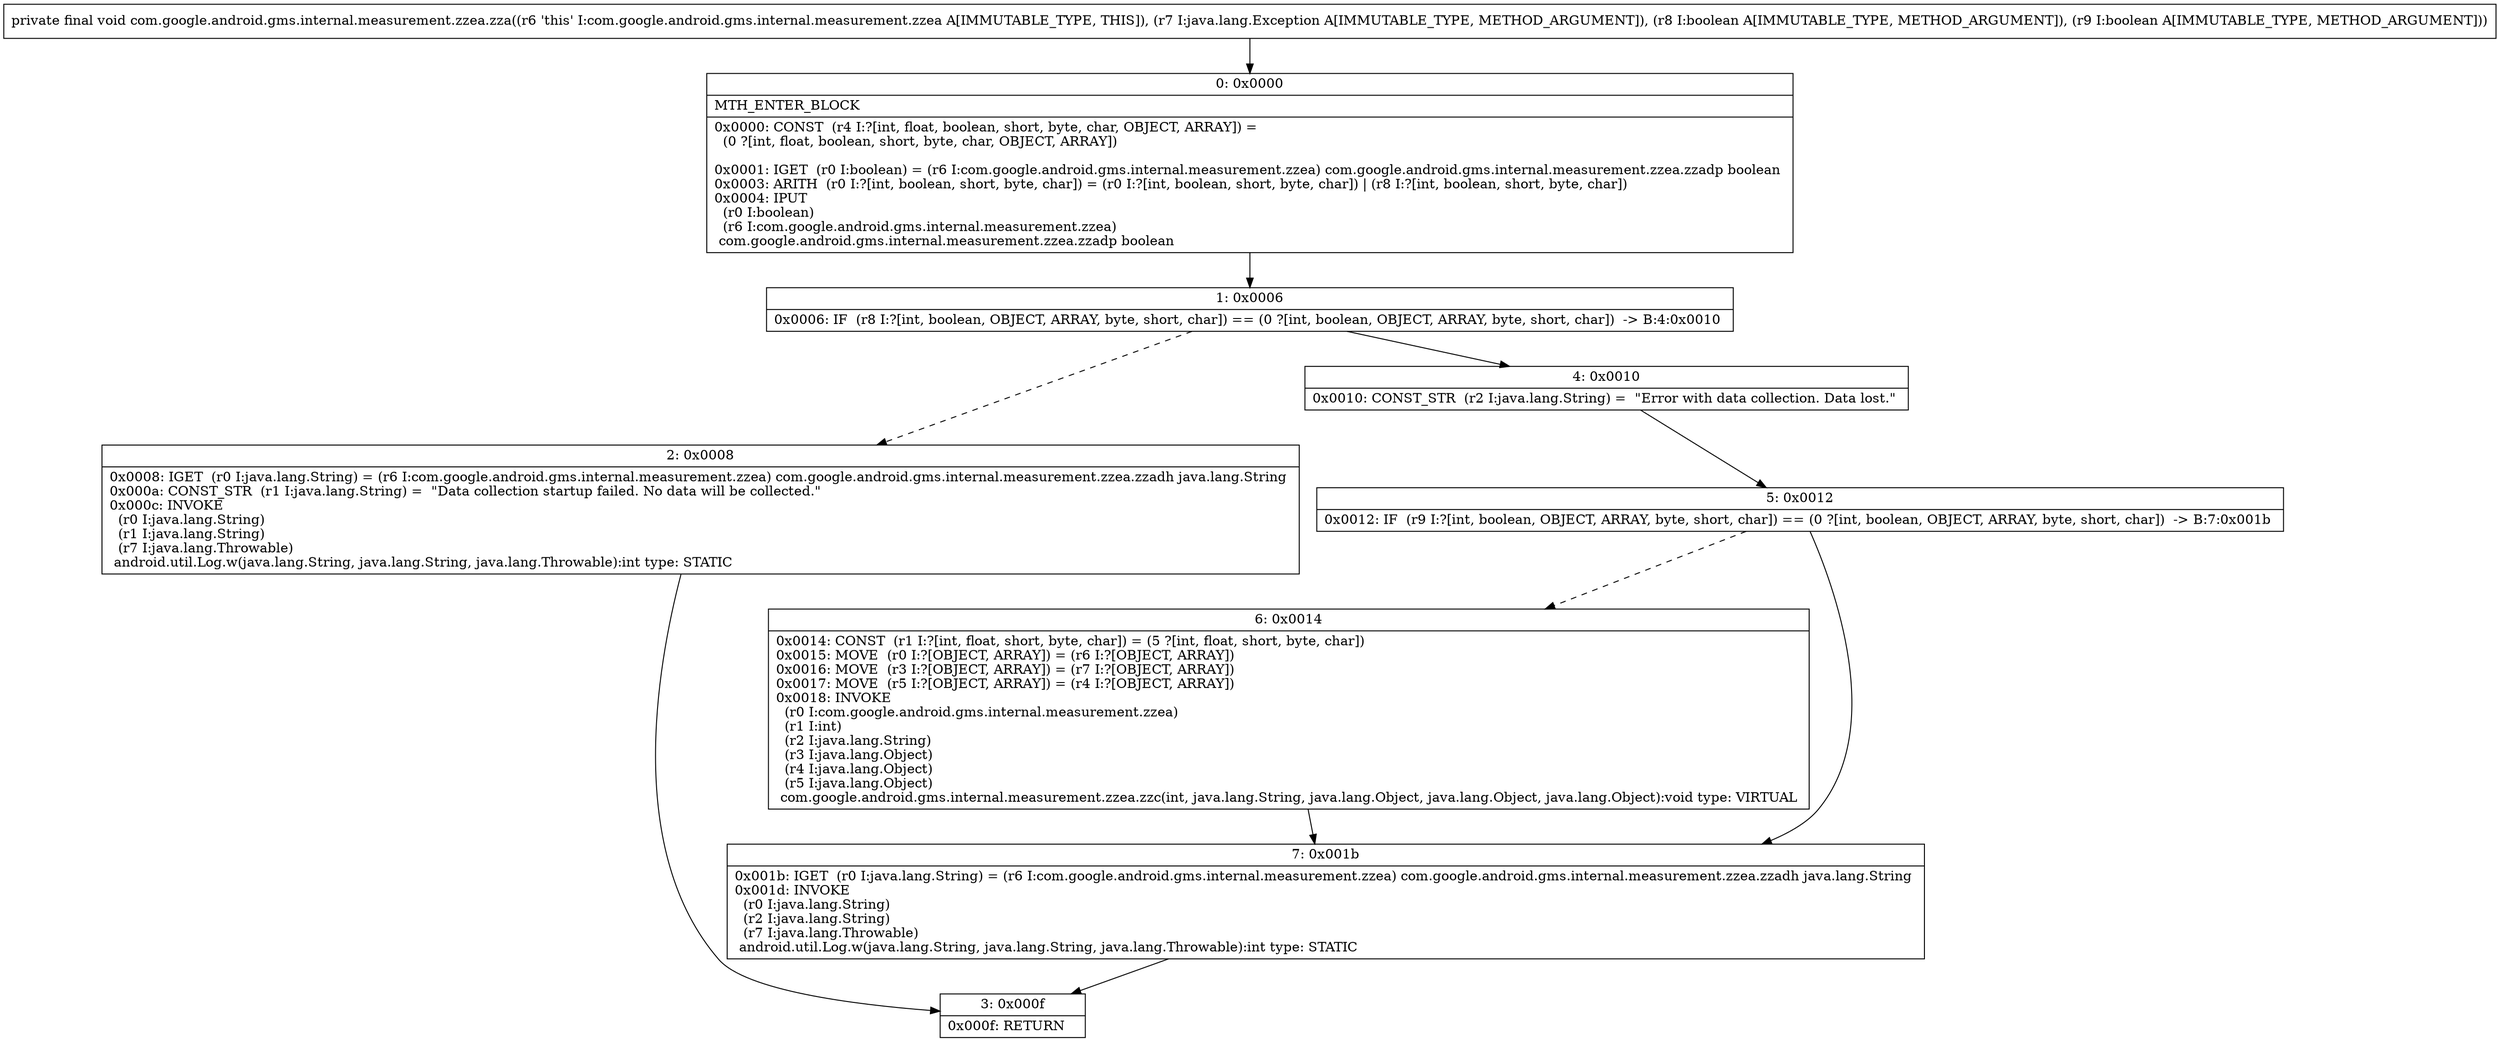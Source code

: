 digraph "CFG forcom.google.android.gms.internal.measurement.zzea.zza(Ljava\/lang\/Exception;ZZ)V" {
Node_0 [shape=record,label="{0\:\ 0x0000|MTH_ENTER_BLOCK\l|0x0000: CONST  (r4 I:?[int, float, boolean, short, byte, char, OBJECT, ARRAY]) = \l  (0 ?[int, float, boolean, short, byte, char, OBJECT, ARRAY])\l \l0x0001: IGET  (r0 I:boolean) = (r6 I:com.google.android.gms.internal.measurement.zzea) com.google.android.gms.internal.measurement.zzea.zzadp boolean \l0x0003: ARITH  (r0 I:?[int, boolean, short, byte, char]) = (r0 I:?[int, boolean, short, byte, char]) \| (r8 I:?[int, boolean, short, byte, char]) \l0x0004: IPUT  \l  (r0 I:boolean)\l  (r6 I:com.google.android.gms.internal.measurement.zzea)\l com.google.android.gms.internal.measurement.zzea.zzadp boolean \l}"];
Node_1 [shape=record,label="{1\:\ 0x0006|0x0006: IF  (r8 I:?[int, boolean, OBJECT, ARRAY, byte, short, char]) == (0 ?[int, boolean, OBJECT, ARRAY, byte, short, char])  \-\> B:4:0x0010 \l}"];
Node_2 [shape=record,label="{2\:\ 0x0008|0x0008: IGET  (r0 I:java.lang.String) = (r6 I:com.google.android.gms.internal.measurement.zzea) com.google.android.gms.internal.measurement.zzea.zzadh java.lang.String \l0x000a: CONST_STR  (r1 I:java.lang.String) =  \"Data collection startup failed. No data will be collected.\" \l0x000c: INVOKE  \l  (r0 I:java.lang.String)\l  (r1 I:java.lang.String)\l  (r7 I:java.lang.Throwable)\l android.util.Log.w(java.lang.String, java.lang.String, java.lang.Throwable):int type: STATIC \l}"];
Node_3 [shape=record,label="{3\:\ 0x000f|0x000f: RETURN   \l}"];
Node_4 [shape=record,label="{4\:\ 0x0010|0x0010: CONST_STR  (r2 I:java.lang.String) =  \"Error with data collection. Data lost.\" \l}"];
Node_5 [shape=record,label="{5\:\ 0x0012|0x0012: IF  (r9 I:?[int, boolean, OBJECT, ARRAY, byte, short, char]) == (0 ?[int, boolean, OBJECT, ARRAY, byte, short, char])  \-\> B:7:0x001b \l}"];
Node_6 [shape=record,label="{6\:\ 0x0014|0x0014: CONST  (r1 I:?[int, float, short, byte, char]) = (5 ?[int, float, short, byte, char]) \l0x0015: MOVE  (r0 I:?[OBJECT, ARRAY]) = (r6 I:?[OBJECT, ARRAY]) \l0x0016: MOVE  (r3 I:?[OBJECT, ARRAY]) = (r7 I:?[OBJECT, ARRAY]) \l0x0017: MOVE  (r5 I:?[OBJECT, ARRAY]) = (r4 I:?[OBJECT, ARRAY]) \l0x0018: INVOKE  \l  (r0 I:com.google.android.gms.internal.measurement.zzea)\l  (r1 I:int)\l  (r2 I:java.lang.String)\l  (r3 I:java.lang.Object)\l  (r4 I:java.lang.Object)\l  (r5 I:java.lang.Object)\l com.google.android.gms.internal.measurement.zzea.zzc(int, java.lang.String, java.lang.Object, java.lang.Object, java.lang.Object):void type: VIRTUAL \l}"];
Node_7 [shape=record,label="{7\:\ 0x001b|0x001b: IGET  (r0 I:java.lang.String) = (r6 I:com.google.android.gms.internal.measurement.zzea) com.google.android.gms.internal.measurement.zzea.zzadh java.lang.String \l0x001d: INVOKE  \l  (r0 I:java.lang.String)\l  (r2 I:java.lang.String)\l  (r7 I:java.lang.Throwable)\l android.util.Log.w(java.lang.String, java.lang.String, java.lang.Throwable):int type: STATIC \l}"];
MethodNode[shape=record,label="{private final void com.google.android.gms.internal.measurement.zzea.zza((r6 'this' I:com.google.android.gms.internal.measurement.zzea A[IMMUTABLE_TYPE, THIS]), (r7 I:java.lang.Exception A[IMMUTABLE_TYPE, METHOD_ARGUMENT]), (r8 I:boolean A[IMMUTABLE_TYPE, METHOD_ARGUMENT]), (r9 I:boolean A[IMMUTABLE_TYPE, METHOD_ARGUMENT])) }"];
MethodNode -> Node_0;
Node_0 -> Node_1;
Node_1 -> Node_2[style=dashed];
Node_1 -> Node_4;
Node_2 -> Node_3;
Node_4 -> Node_5;
Node_5 -> Node_6[style=dashed];
Node_5 -> Node_7;
Node_6 -> Node_7;
Node_7 -> Node_3;
}

